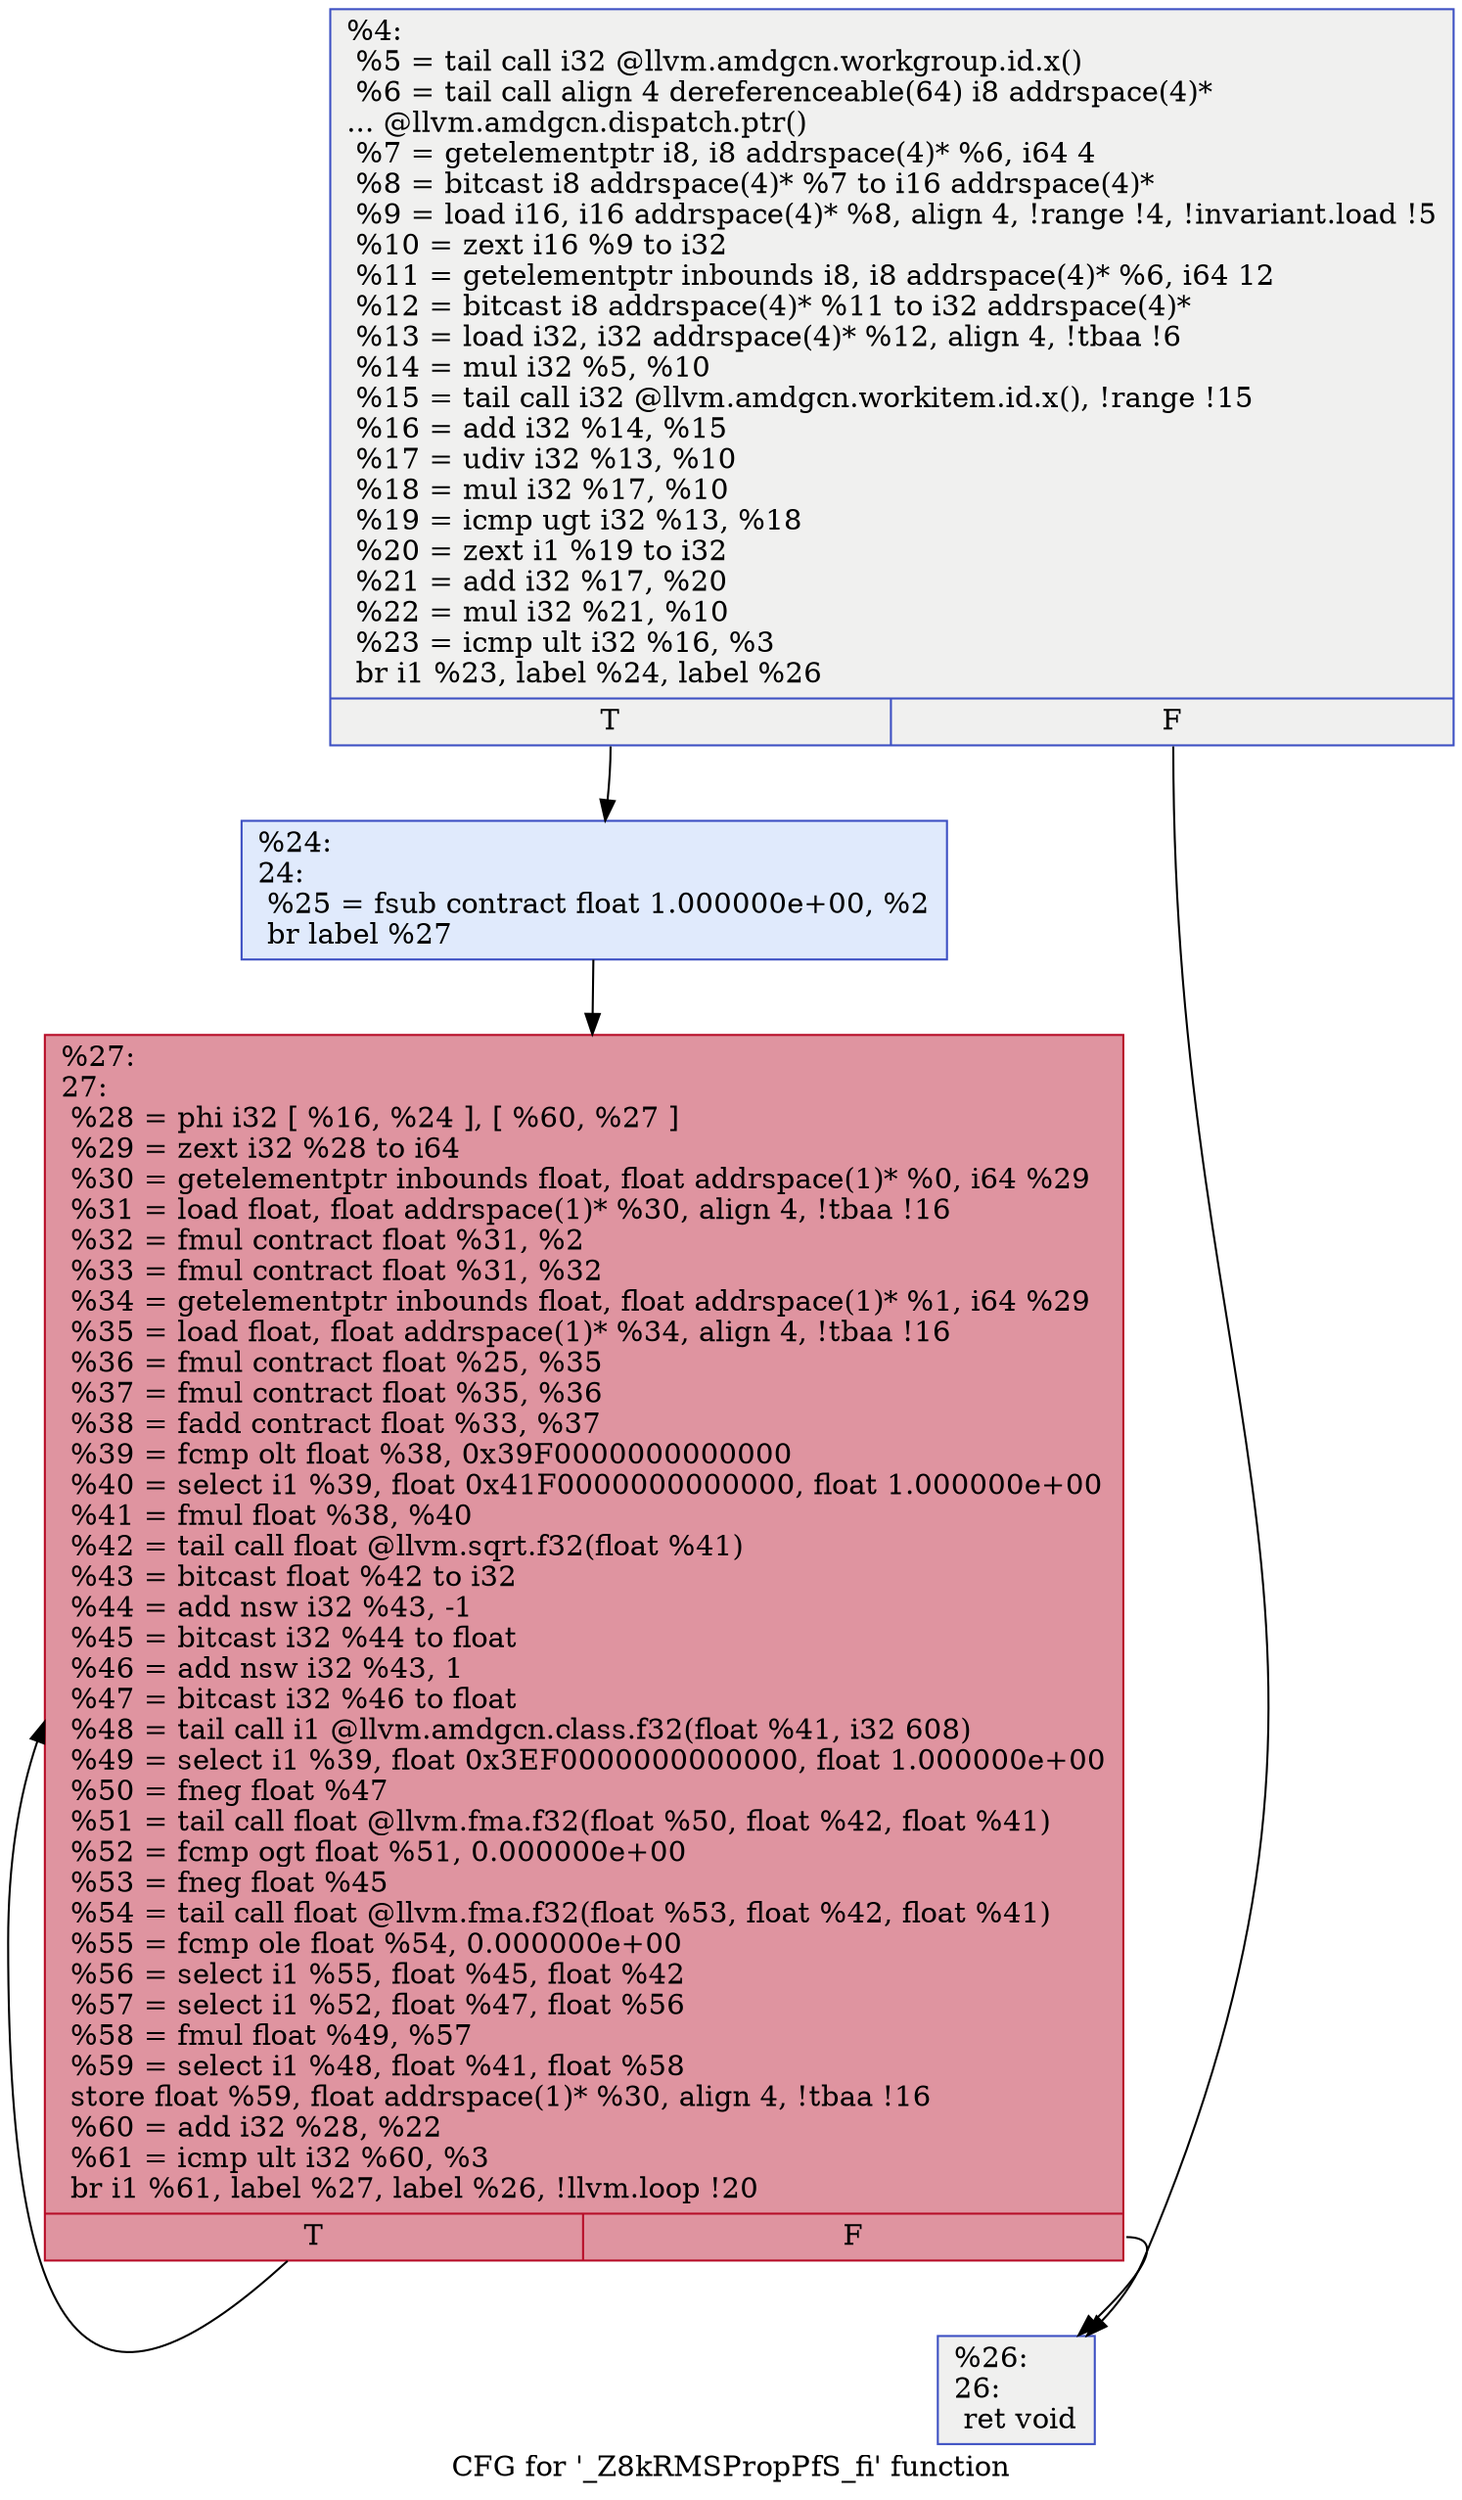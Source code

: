 digraph "CFG for '_Z8kRMSPropPfS_fi' function" {
	label="CFG for '_Z8kRMSPropPfS_fi' function";

	Node0x4dc2b00 [shape=record,color="#3d50c3ff", style=filled, fillcolor="#dedcdb70",label="{%4:\l  %5 = tail call i32 @llvm.amdgcn.workgroup.id.x()\l  %6 = tail call align 4 dereferenceable(64) i8 addrspace(4)*\l... @llvm.amdgcn.dispatch.ptr()\l  %7 = getelementptr i8, i8 addrspace(4)* %6, i64 4\l  %8 = bitcast i8 addrspace(4)* %7 to i16 addrspace(4)*\l  %9 = load i16, i16 addrspace(4)* %8, align 4, !range !4, !invariant.load !5\l  %10 = zext i16 %9 to i32\l  %11 = getelementptr inbounds i8, i8 addrspace(4)* %6, i64 12\l  %12 = bitcast i8 addrspace(4)* %11 to i32 addrspace(4)*\l  %13 = load i32, i32 addrspace(4)* %12, align 4, !tbaa !6\l  %14 = mul i32 %5, %10\l  %15 = tail call i32 @llvm.amdgcn.workitem.id.x(), !range !15\l  %16 = add i32 %14, %15\l  %17 = udiv i32 %13, %10\l  %18 = mul i32 %17, %10\l  %19 = icmp ugt i32 %13, %18\l  %20 = zext i1 %19 to i32\l  %21 = add i32 %17, %20\l  %22 = mul i32 %21, %10\l  %23 = icmp ult i32 %16, %3\l  br i1 %23, label %24, label %26\l|{<s0>T|<s1>F}}"];
	Node0x4dc2b00:s0 -> Node0x4dc50c0;
	Node0x4dc2b00:s1 -> Node0x4dc5150;
	Node0x4dc50c0 [shape=record,color="#3d50c3ff", style=filled, fillcolor="#b9d0f970",label="{%24:\l24:                                               \l  %25 = fsub contract float 1.000000e+00, %2\l  br label %27\l}"];
	Node0x4dc50c0 -> Node0x4dc5d30;
	Node0x4dc5150 [shape=record,color="#3d50c3ff", style=filled, fillcolor="#dedcdb70",label="{%26:\l26:                                               \l  ret void\l}"];
	Node0x4dc5d30 [shape=record,color="#b70d28ff", style=filled, fillcolor="#b70d2870",label="{%27:\l27:                                               \l  %28 = phi i32 [ %16, %24 ], [ %60, %27 ]\l  %29 = zext i32 %28 to i64\l  %30 = getelementptr inbounds float, float addrspace(1)* %0, i64 %29\l  %31 = load float, float addrspace(1)* %30, align 4, !tbaa !16\l  %32 = fmul contract float %31, %2\l  %33 = fmul contract float %31, %32\l  %34 = getelementptr inbounds float, float addrspace(1)* %1, i64 %29\l  %35 = load float, float addrspace(1)* %34, align 4, !tbaa !16\l  %36 = fmul contract float %25, %35\l  %37 = fmul contract float %35, %36\l  %38 = fadd contract float %33, %37\l  %39 = fcmp olt float %38, 0x39F0000000000000\l  %40 = select i1 %39, float 0x41F0000000000000, float 1.000000e+00\l  %41 = fmul float %38, %40\l  %42 = tail call float @llvm.sqrt.f32(float %41)\l  %43 = bitcast float %42 to i32\l  %44 = add nsw i32 %43, -1\l  %45 = bitcast i32 %44 to float\l  %46 = add nsw i32 %43, 1\l  %47 = bitcast i32 %46 to float\l  %48 = tail call i1 @llvm.amdgcn.class.f32(float %41, i32 608)\l  %49 = select i1 %39, float 0x3EF0000000000000, float 1.000000e+00\l  %50 = fneg float %47\l  %51 = tail call float @llvm.fma.f32(float %50, float %42, float %41)\l  %52 = fcmp ogt float %51, 0.000000e+00\l  %53 = fneg float %45\l  %54 = tail call float @llvm.fma.f32(float %53, float %42, float %41)\l  %55 = fcmp ole float %54, 0.000000e+00\l  %56 = select i1 %55, float %45, float %42\l  %57 = select i1 %52, float %47, float %56\l  %58 = fmul float %49, %57\l  %59 = select i1 %48, float %41, float %58\l  store float %59, float addrspace(1)* %30, align 4, !tbaa !16\l  %60 = add i32 %28, %22\l  %61 = icmp ult i32 %60, %3\l  br i1 %61, label %27, label %26, !llvm.loop !20\l|{<s0>T|<s1>F}}"];
	Node0x4dc5d30:s0 -> Node0x4dc5d30;
	Node0x4dc5d30:s1 -> Node0x4dc5150;
}
